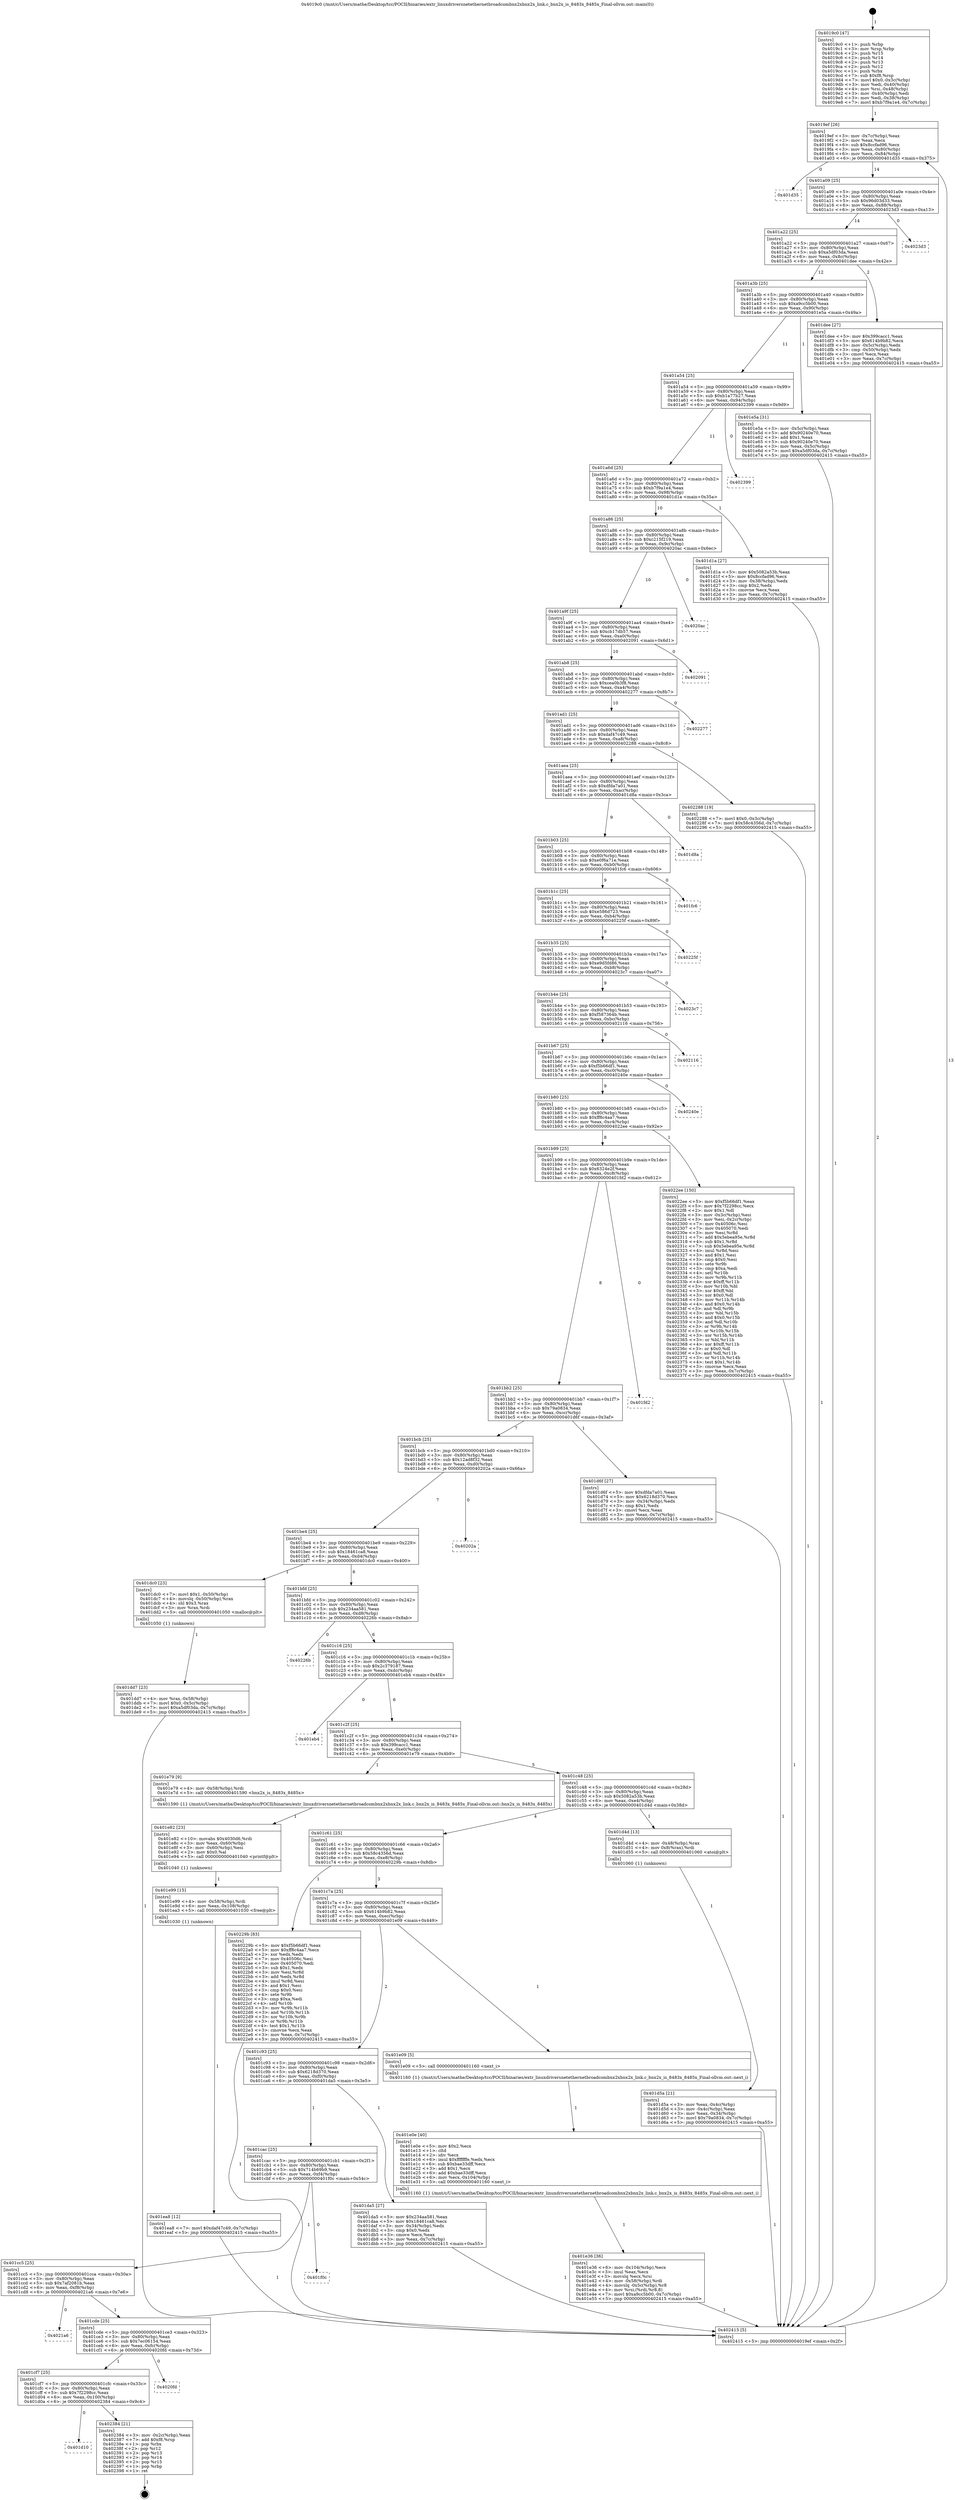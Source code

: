digraph "0x4019c0" {
  label = "0x4019c0 (/mnt/c/Users/mathe/Desktop/tcc/POCII/binaries/extr_linuxdriversnetethernetbroadcombnx2xbnx2x_link.c_bnx2x_is_8483x_8485x_Final-ollvm.out::main(0))"
  labelloc = "t"
  node[shape=record]

  Entry [label="",width=0.3,height=0.3,shape=circle,fillcolor=black,style=filled]
  "0x4019ef" [label="{
     0x4019ef [26]\l
     | [instrs]\l
     &nbsp;&nbsp;0x4019ef \<+3\>: mov -0x7c(%rbp),%eax\l
     &nbsp;&nbsp;0x4019f2 \<+2\>: mov %eax,%ecx\l
     &nbsp;&nbsp;0x4019f4 \<+6\>: sub $0x8ccfad96,%ecx\l
     &nbsp;&nbsp;0x4019fa \<+3\>: mov %eax,-0x80(%rbp)\l
     &nbsp;&nbsp;0x4019fd \<+6\>: mov %ecx,-0x84(%rbp)\l
     &nbsp;&nbsp;0x401a03 \<+6\>: je 0000000000401d35 \<main+0x375\>\l
  }"]
  "0x401d35" [label="{
     0x401d35\l
  }", style=dashed]
  "0x401a09" [label="{
     0x401a09 [25]\l
     | [instrs]\l
     &nbsp;&nbsp;0x401a09 \<+5\>: jmp 0000000000401a0e \<main+0x4e\>\l
     &nbsp;&nbsp;0x401a0e \<+3\>: mov -0x80(%rbp),%eax\l
     &nbsp;&nbsp;0x401a11 \<+5\>: sub $0x96d03d33,%eax\l
     &nbsp;&nbsp;0x401a16 \<+6\>: mov %eax,-0x88(%rbp)\l
     &nbsp;&nbsp;0x401a1c \<+6\>: je 00000000004023d3 \<main+0xa13\>\l
  }"]
  Exit [label="",width=0.3,height=0.3,shape=circle,fillcolor=black,style=filled,peripheries=2]
  "0x4023d3" [label="{
     0x4023d3\l
  }", style=dashed]
  "0x401a22" [label="{
     0x401a22 [25]\l
     | [instrs]\l
     &nbsp;&nbsp;0x401a22 \<+5\>: jmp 0000000000401a27 \<main+0x67\>\l
     &nbsp;&nbsp;0x401a27 \<+3\>: mov -0x80(%rbp),%eax\l
     &nbsp;&nbsp;0x401a2a \<+5\>: sub $0xa5df03da,%eax\l
     &nbsp;&nbsp;0x401a2f \<+6\>: mov %eax,-0x8c(%rbp)\l
     &nbsp;&nbsp;0x401a35 \<+6\>: je 0000000000401dee \<main+0x42e\>\l
  }"]
  "0x401d10" [label="{
     0x401d10\l
  }", style=dashed]
  "0x401dee" [label="{
     0x401dee [27]\l
     | [instrs]\l
     &nbsp;&nbsp;0x401dee \<+5\>: mov $0x399cacc1,%eax\l
     &nbsp;&nbsp;0x401df3 \<+5\>: mov $0x614b9b82,%ecx\l
     &nbsp;&nbsp;0x401df8 \<+3\>: mov -0x5c(%rbp),%edx\l
     &nbsp;&nbsp;0x401dfb \<+3\>: cmp -0x50(%rbp),%edx\l
     &nbsp;&nbsp;0x401dfe \<+3\>: cmovl %ecx,%eax\l
     &nbsp;&nbsp;0x401e01 \<+3\>: mov %eax,-0x7c(%rbp)\l
     &nbsp;&nbsp;0x401e04 \<+5\>: jmp 0000000000402415 \<main+0xa55\>\l
  }"]
  "0x401a3b" [label="{
     0x401a3b [25]\l
     | [instrs]\l
     &nbsp;&nbsp;0x401a3b \<+5\>: jmp 0000000000401a40 \<main+0x80\>\l
     &nbsp;&nbsp;0x401a40 \<+3\>: mov -0x80(%rbp),%eax\l
     &nbsp;&nbsp;0x401a43 \<+5\>: sub $0xa9cc5b00,%eax\l
     &nbsp;&nbsp;0x401a48 \<+6\>: mov %eax,-0x90(%rbp)\l
     &nbsp;&nbsp;0x401a4e \<+6\>: je 0000000000401e5a \<main+0x49a\>\l
  }"]
  "0x402384" [label="{
     0x402384 [21]\l
     | [instrs]\l
     &nbsp;&nbsp;0x402384 \<+3\>: mov -0x2c(%rbp),%eax\l
     &nbsp;&nbsp;0x402387 \<+7\>: add $0xf8,%rsp\l
     &nbsp;&nbsp;0x40238e \<+1\>: pop %rbx\l
     &nbsp;&nbsp;0x40238f \<+2\>: pop %r12\l
     &nbsp;&nbsp;0x402391 \<+2\>: pop %r13\l
     &nbsp;&nbsp;0x402393 \<+2\>: pop %r14\l
     &nbsp;&nbsp;0x402395 \<+2\>: pop %r15\l
     &nbsp;&nbsp;0x402397 \<+1\>: pop %rbp\l
     &nbsp;&nbsp;0x402398 \<+1\>: ret\l
  }"]
  "0x401e5a" [label="{
     0x401e5a [31]\l
     | [instrs]\l
     &nbsp;&nbsp;0x401e5a \<+3\>: mov -0x5c(%rbp),%eax\l
     &nbsp;&nbsp;0x401e5d \<+5\>: add $0x90240e70,%eax\l
     &nbsp;&nbsp;0x401e62 \<+3\>: add $0x1,%eax\l
     &nbsp;&nbsp;0x401e65 \<+5\>: sub $0x90240e70,%eax\l
     &nbsp;&nbsp;0x401e6a \<+3\>: mov %eax,-0x5c(%rbp)\l
     &nbsp;&nbsp;0x401e6d \<+7\>: movl $0xa5df03da,-0x7c(%rbp)\l
     &nbsp;&nbsp;0x401e74 \<+5\>: jmp 0000000000402415 \<main+0xa55\>\l
  }"]
  "0x401a54" [label="{
     0x401a54 [25]\l
     | [instrs]\l
     &nbsp;&nbsp;0x401a54 \<+5\>: jmp 0000000000401a59 \<main+0x99\>\l
     &nbsp;&nbsp;0x401a59 \<+3\>: mov -0x80(%rbp),%eax\l
     &nbsp;&nbsp;0x401a5c \<+5\>: sub $0xb1a77b27,%eax\l
     &nbsp;&nbsp;0x401a61 \<+6\>: mov %eax,-0x94(%rbp)\l
     &nbsp;&nbsp;0x401a67 \<+6\>: je 0000000000402399 \<main+0x9d9\>\l
  }"]
  "0x401cf7" [label="{
     0x401cf7 [25]\l
     | [instrs]\l
     &nbsp;&nbsp;0x401cf7 \<+5\>: jmp 0000000000401cfc \<main+0x33c\>\l
     &nbsp;&nbsp;0x401cfc \<+3\>: mov -0x80(%rbp),%eax\l
     &nbsp;&nbsp;0x401cff \<+5\>: sub $0x7f2298cc,%eax\l
     &nbsp;&nbsp;0x401d04 \<+6\>: mov %eax,-0x100(%rbp)\l
     &nbsp;&nbsp;0x401d0a \<+6\>: je 0000000000402384 \<main+0x9c4\>\l
  }"]
  "0x402399" [label="{
     0x402399\l
  }", style=dashed]
  "0x401a6d" [label="{
     0x401a6d [25]\l
     | [instrs]\l
     &nbsp;&nbsp;0x401a6d \<+5\>: jmp 0000000000401a72 \<main+0xb2\>\l
     &nbsp;&nbsp;0x401a72 \<+3\>: mov -0x80(%rbp),%eax\l
     &nbsp;&nbsp;0x401a75 \<+5\>: sub $0xb7f9a1e4,%eax\l
     &nbsp;&nbsp;0x401a7a \<+6\>: mov %eax,-0x98(%rbp)\l
     &nbsp;&nbsp;0x401a80 \<+6\>: je 0000000000401d1a \<main+0x35a\>\l
  }"]
  "0x4020fd" [label="{
     0x4020fd\l
  }", style=dashed]
  "0x401d1a" [label="{
     0x401d1a [27]\l
     | [instrs]\l
     &nbsp;&nbsp;0x401d1a \<+5\>: mov $0x5082a53b,%eax\l
     &nbsp;&nbsp;0x401d1f \<+5\>: mov $0x8ccfad96,%ecx\l
     &nbsp;&nbsp;0x401d24 \<+3\>: mov -0x38(%rbp),%edx\l
     &nbsp;&nbsp;0x401d27 \<+3\>: cmp $0x2,%edx\l
     &nbsp;&nbsp;0x401d2a \<+3\>: cmovne %ecx,%eax\l
     &nbsp;&nbsp;0x401d2d \<+3\>: mov %eax,-0x7c(%rbp)\l
     &nbsp;&nbsp;0x401d30 \<+5\>: jmp 0000000000402415 \<main+0xa55\>\l
  }"]
  "0x401a86" [label="{
     0x401a86 [25]\l
     | [instrs]\l
     &nbsp;&nbsp;0x401a86 \<+5\>: jmp 0000000000401a8b \<main+0xcb\>\l
     &nbsp;&nbsp;0x401a8b \<+3\>: mov -0x80(%rbp),%eax\l
     &nbsp;&nbsp;0x401a8e \<+5\>: sub $0xc215f219,%eax\l
     &nbsp;&nbsp;0x401a93 \<+6\>: mov %eax,-0x9c(%rbp)\l
     &nbsp;&nbsp;0x401a99 \<+6\>: je 00000000004020ac \<main+0x6ec\>\l
  }"]
  "0x402415" [label="{
     0x402415 [5]\l
     | [instrs]\l
     &nbsp;&nbsp;0x402415 \<+5\>: jmp 00000000004019ef \<main+0x2f\>\l
  }"]
  "0x4019c0" [label="{
     0x4019c0 [47]\l
     | [instrs]\l
     &nbsp;&nbsp;0x4019c0 \<+1\>: push %rbp\l
     &nbsp;&nbsp;0x4019c1 \<+3\>: mov %rsp,%rbp\l
     &nbsp;&nbsp;0x4019c4 \<+2\>: push %r15\l
     &nbsp;&nbsp;0x4019c6 \<+2\>: push %r14\l
     &nbsp;&nbsp;0x4019c8 \<+2\>: push %r13\l
     &nbsp;&nbsp;0x4019ca \<+2\>: push %r12\l
     &nbsp;&nbsp;0x4019cc \<+1\>: push %rbx\l
     &nbsp;&nbsp;0x4019cd \<+7\>: sub $0xf8,%rsp\l
     &nbsp;&nbsp;0x4019d4 \<+7\>: movl $0x0,-0x3c(%rbp)\l
     &nbsp;&nbsp;0x4019db \<+3\>: mov %edi,-0x40(%rbp)\l
     &nbsp;&nbsp;0x4019de \<+4\>: mov %rsi,-0x48(%rbp)\l
     &nbsp;&nbsp;0x4019e2 \<+3\>: mov -0x40(%rbp),%edi\l
     &nbsp;&nbsp;0x4019e5 \<+3\>: mov %edi,-0x38(%rbp)\l
     &nbsp;&nbsp;0x4019e8 \<+7\>: movl $0xb7f9a1e4,-0x7c(%rbp)\l
  }"]
  "0x401cde" [label="{
     0x401cde [25]\l
     | [instrs]\l
     &nbsp;&nbsp;0x401cde \<+5\>: jmp 0000000000401ce3 \<main+0x323\>\l
     &nbsp;&nbsp;0x401ce3 \<+3\>: mov -0x80(%rbp),%eax\l
     &nbsp;&nbsp;0x401ce6 \<+5\>: sub $0x7ec06154,%eax\l
     &nbsp;&nbsp;0x401ceb \<+6\>: mov %eax,-0xfc(%rbp)\l
     &nbsp;&nbsp;0x401cf1 \<+6\>: je 00000000004020fd \<main+0x73d\>\l
  }"]
  "0x4020ac" [label="{
     0x4020ac\l
  }", style=dashed]
  "0x401a9f" [label="{
     0x401a9f [25]\l
     | [instrs]\l
     &nbsp;&nbsp;0x401a9f \<+5\>: jmp 0000000000401aa4 \<main+0xe4\>\l
     &nbsp;&nbsp;0x401aa4 \<+3\>: mov -0x80(%rbp),%eax\l
     &nbsp;&nbsp;0x401aa7 \<+5\>: sub $0xcb17db57,%eax\l
     &nbsp;&nbsp;0x401aac \<+6\>: mov %eax,-0xa0(%rbp)\l
     &nbsp;&nbsp;0x401ab2 \<+6\>: je 0000000000402091 \<main+0x6d1\>\l
  }"]
  "0x4021a6" [label="{
     0x4021a6\l
  }", style=dashed]
  "0x402091" [label="{
     0x402091\l
  }", style=dashed]
  "0x401ab8" [label="{
     0x401ab8 [25]\l
     | [instrs]\l
     &nbsp;&nbsp;0x401ab8 \<+5\>: jmp 0000000000401abd \<main+0xfd\>\l
     &nbsp;&nbsp;0x401abd \<+3\>: mov -0x80(%rbp),%eax\l
     &nbsp;&nbsp;0x401ac0 \<+5\>: sub $0xcea0b3f8,%eax\l
     &nbsp;&nbsp;0x401ac5 \<+6\>: mov %eax,-0xa4(%rbp)\l
     &nbsp;&nbsp;0x401acb \<+6\>: je 0000000000402277 \<main+0x8b7\>\l
  }"]
  "0x401cc5" [label="{
     0x401cc5 [25]\l
     | [instrs]\l
     &nbsp;&nbsp;0x401cc5 \<+5\>: jmp 0000000000401cca \<main+0x30a\>\l
     &nbsp;&nbsp;0x401cca \<+3\>: mov -0x80(%rbp),%eax\l
     &nbsp;&nbsp;0x401ccd \<+5\>: sub $0x7af2081b,%eax\l
     &nbsp;&nbsp;0x401cd2 \<+6\>: mov %eax,-0xf8(%rbp)\l
     &nbsp;&nbsp;0x401cd8 \<+6\>: je 00000000004021a6 \<main+0x7e6\>\l
  }"]
  "0x402277" [label="{
     0x402277\l
  }", style=dashed]
  "0x401ad1" [label="{
     0x401ad1 [25]\l
     | [instrs]\l
     &nbsp;&nbsp;0x401ad1 \<+5\>: jmp 0000000000401ad6 \<main+0x116\>\l
     &nbsp;&nbsp;0x401ad6 \<+3\>: mov -0x80(%rbp),%eax\l
     &nbsp;&nbsp;0x401ad9 \<+5\>: sub $0xdaf47c49,%eax\l
     &nbsp;&nbsp;0x401ade \<+6\>: mov %eax,-0xa8(%rbp)\l
     &nbsp;&nbsp;0x401ae4 \<+6\>: je 0000000000402288 \<main+0x8c8\>\l
  }"]
  "0x401f0c" [label="{
     0x401f0c\l
  }", style=dashed]
  "0x402288" [label="{
     0x402288 [19]\l
     | [instrs]\l
     &nbsp;&nbsp;0x402288 \<+7\>: movl $0x0,-0x3c(%rbp)\l
     &nbsp;&nbsp;0x40228f \<+7\>: movl $0x58c4356d,-0x7c(%rbp)\l
     &nbsp;&nbsp;0x402296 \<+5\>: jmp 0000000000402415 \<main+0xa55\>\l
  }"]
  "0x401aea" [label="{
     0x401aea [25]\l
     | [instrs]\l
     &nbsp;&nbsp;0x401aea \<+5\>: jmp 0000000000401aef \<main+0x12f\>\l
     &nbsp;&nbsp;0x401aef \<+3\>: mov -0x80(%rbp),%eax\l
     &nbsp;&nbsp;0x401af2 \<+5\>: sub $0xdfda7a01,%eax\l
     &nbsp;&nbsp;0x401af7 \<+6\>: mov %eax,-0xac(%rbp)\l
     &nbsp;&nbsp;0x401afd \<+6\>: je 0000000000401d8a \<main+0x3ca\>\l
  }"]
  "0x401ea8" [label="{
     0x401ea8 [12]\l
     | [instrs]\l
     &nbsp;&nbsp;0x401ea8 \<+7\>: movl $0xdaf47c49,-0x7c(%rbp)\l
     &nbsp;&nbsp;0x401eaf \<+5\>: jmp 0000000000402415 \<main+0xa55\>\l
  }"]
  "0x401d8a" [label="{
     0x401d8a\l
  }", style=dashed]
  "0x401b03" [label="{
     0x401b03 [25]\l
     | [instrs]\l
     &nbsp;&nbsp;0x401b03 \<+5\>: jmp 0000000000401b08 \<main+0x148\>\l
     &nbsp;&nbsp;0x401b08 \<+3\>: mov -0x80(%rbp),%eax\l
     &nbsp;&nbsp;0x401b0b \<+5\>: sub $0xe0f6a71e,%eax\l
     &nbsp;&nbsp;0x401b10 \<+6\>: mov %eax,-0xb0(%rbp)\l
     &nbsp;&nbsp;0x401b16 \<+6\>: je 0000000000401fc6 \<main+0x606\>\l
  }"]
  "0x401e99" [label="{
     0x401e99 [15]\l
     | [instrs]\l
     &nbsp;&nbsp;0x401e99 \<+4\>: mov -0x58(%rbp),%rdi\l
     &nbsp;&nbsp;0x401e9d \<+6\>: mov %eax,-0x108(%rbp)\l
     &nbsp;&nbsp;0x401ea3 \<+5\>: call 0000000000401030 \<free@plt\>\l
     | [calls]\l
     &nbsp;&nbsp;0x401030 \{1\} (unknown)\l
  }"]
  "0x401fc6" [label="{
     0x401fc6\l
  }", style=dashed]
  "0x401b1c" [label="{
     0x401b1c [25]\l
     | [instrs]\l
     &nbsp;&nbsp;0x401b1c \<+5\>: jmp 0000000000401b21 \<main+0x161\>\l
     &nbsp;&nbsp;0x401b21 \<+3\>: mov -0x80(%rbp),%eax\l
     &nbsp;&nbsp;0x401b24 \<+5\>: sub $0xe586d723,%eax\l
     &nbsp;&nbsp;0x401b29 \<+6\>: mov %eax,-0xb4(%rbp)\l
     &nbsp;&nbsp;0x401b2f \<+6\>: je 000000000040225f \<main+0x89f\>\l
  }"]
  "0x401e82" [label="{
     0x401e82 [23]\l
     | [instrs]\l
     &nbsp;&nbsp;0x401e82 \<+10\>: movabs $0x4030d6,%rdi\l
     &nbsp;&nbsp;0x401e8c \<+3\>: mov %eax,-0x60(%rbp)\l
     &nbsp;&nbsp;0x401e8f \<+3\>: mov -0x60(%rbp),%esi\l
     &nbsp;&nbsp;0x401e92 \<+2\>: mov $0x0,%al\l
     &nbsp;&nbsp;0x401e94 \<+5\>: call 0000000000401040 \<printf@plt\>\l
     | [calls]\l
     &nbsp;&nbsp;0x401040 \{1\} (unknown)\l
  }"]
  "0x40225f" [label="{
     0x40225f\l
  }", style=dashed]
  "0x401b35" [label="{
     0x401b35 [25]\l
     | [instrs]\l
     &nbsp;&nbsp;0x401b35 \<+5\>: jmp 0000000000401b3a \<main+0x17a\>\l
     &nbsp;&nbsp;0x401b3a \<+3\>: mov -0x80(%rbp),%eax\l
     &nbsp;&nbsp;0x401b3d \<+5\>: sub $0xe9d5fd86,%eax\l
     &nbsp;&nbsp;0x401b42 \<+6\>: mov %eax,-0xb8(%rbp)\l
     &nbsp;&nbsp;0x401b48 \<+6\>: je 00000000004023c7 \<main+0xa07\>\l
  }"]
  "0x401e36" [label="{
     0x401e36 [36]\l
     | [instrs]\l
     &nbsp;&nbsp;0x401e36 \<+6\>: mov -0x104(%rbp),%ecx\l
     &nbsp;&nbsp;0x401e3c \<+3\>: imul %eax,%ecx\l
     &nbsp;&nbsp;0x401e3f \<+3\>: movslq %ecx,%rsi\l
     &nbsp;&nbsp;0x401e42 \<+4\>: mov -0x58(%rbp),%rdi\l
     &nbsp;&nbsp;0x401e46 \<+4\>: movslq -0x5c(%rbp),%r8\l
     &nbsp;&nbsp;0x401e4a \<+4\>: mov %rsi,(%rdi,%r8,8)\l
     &nbsp;&nbsp;0x401e4e \<+7\>: movl $0xa9cc5b00,-0x7c(%rbp)\l
     &nbsp;&nbsp;0x401e55 \<+5\>: jmp 0000000000402415 \<main+0xa55\>\l
  }"]
  "0x4023c7" [label="{
     0x4023c7\l
  }", style=dashed]
  "0x401b4e" [label="{
     0x401b4e [25]\l
     | [instrs]\l
     &nbsp;&nbsp;0x401b4e \<+5\>: jmp 0000000000401b53 \<main+0x193\>\l
     &nbsp;&nbsp;0x401b53 \<+3\>: mov -0x80(%rbp),%eax\l
     &nbsp;&nbsp;0x401b56 \<+5\>: sub $0xf587364b,%eax\l
     &nbsp;&nbsp;0x401b5b \<+6\>: mov %eax,-0xbc(%rbp)\l
     &nbsp;&nbsp;0x401b61 \<+6\>: je 0000000000402116 \<main+0x756\>\l
  }"]
  "0x401e0e" [label="{
     0x401e0e [40]\l
     | [instrs]\l
     &nbsp;&nbsp;0x401e0e \<+5\>: mov $0x2,%ecx\l
     &nbsp;&nbsp;0x401e13 \<+1\>: cltd\l
     &nbsp;&nbsp;0x401e14 \<+2\>: idiv %ecx\l
     &nbsp;&nbsp;0x401e16 \<+6\>: imul $0xfffffffe,%edx,%ecx\l
     &nbsp;&nbsp;0x401e1c \<+6\>: sub $0xbae33dff,%ecx\l
     &nbsp;&nbsp;0x401e22 \<+3\>: add $0x1,%ecx\l
     &nbsp;&nbsp;0x401e25 \<+6\>: add $0xbae33dff,%ecx\l
     &nbsp;&nbsp;0x401e2b \<+6\>: mov %ecx,-0x104(%rbp)\l
     &nbsp;&nbsp;0x401e31 \<+5\>: call 0000000000401160 \<next_i\>\l
     | [calls]\l
     &nbsp;&nbsp;0x401160 \{1\} (/mnt/c/Users/mathe/Desktop/tcc/POCII/binaries/extr_linuxdriversnetethernetbroadcombnx2xbnx2x_link.c_bnx2x_is_8483x_8485x_Final-ollvm.out::next_i)\l
  }"]
  "0x402116" [label="{
     0x402116\l
  }", style=dashed]
  "0x401b67" [label="{
     0x401b67 [25]\l
     | [instrs]\l
     &nbsp;&nbsp;0x401b67 \<+5\>: jmp 0000000000401b6c \<main+0x1ac\>\l
     &nbsp;&nbsp;0x401b6c \<+3\>: mov -0x80(%rbp),%eax\l
     &nbsp;&nbsp;0x401b6f \<+5\>: sub $0xf5b66df1,%eax\l
     &nbsp;&nbsp;0x401b74 \<+6\>: mov %eax,-0xc0(%rbp)\l
     &nbsp;&nbsp;0x401b7a \<+6\>: je 000000000040240e \<main+0xa4e\>\l
  }"]
  "0x401dd7" [label="{
     0x401dd7 [23]\l
     | [instrs]\l
     &nbsp;&nbsp;0x401dd7 \<+4\>: mov %rax,-0x58(%rbp)\l
     &nbsp;&nbsp;0x401ddb \<+7\>: movl $0x0,-0x5c(%rbp)\l
     &nbsp;&nbsp;0x401de2 \<+7\>: movl $0xa5df03da,-0x7c(%rbp)\l
     &nbsp;&nbsp;0x401de9 \<+5\>: jmp 0000000000402415 \<main+0xa55\>\l
  }"]
  "0x40240e" [label="{
     0x40240e\l
  }", style=dashed]
  "0x401b80" [label="{
     0x401b80 [25]\l
     | [instrs]\l
     &nbsp;&nbsp;0x401b80 \<+5\>: jmp 0000000000401b85 \<main+0x1c5\>\l
     &nbsp;&nbsp;0x401b85 \<+3\>: mov -0x80(%rbp),%eax\l
     &nbsp;&nbsp;0x401b88 \<+5\>: sub $0xff8c4aa7,%eax\l
     &nbsp;&nbsp;0x401b8d \<+6\>: mov %eax,-0xc4(%rbp)\l
     &nbsp;&nbsp;0x401b93 \<+6\>: je 00000000004022ee \<main+0x92e\>\l
  }"]
  "0x401cac" [label="{
     0x401cac [25]\l
     | [instrs]\l
     &nbsp;&nbsp;0x401cac \<+5\>: jmp 0000000000401cb1 \<main+0x2f1\>\l
     &nbsp;&nbsp;0x401cb1 \<+3\>: mov -0x80(%rbp),%eax\l
     &nbsp;&nbsp;0x401cb4 \<+5\>: sub $0x714b69b9,%eax\l
     &nbsp;&nbsp;0x401cb9 \<+6\>: mov %eax,-0xf4(%rbp)\l
     &nbsp;&nbsp;0x401cbf \<+6\>: je 0000000000401f0c \<main+0x54c\>\l
  }"]
  "0x4022ee" [label="{
     0x4022ee [150]\l
     | [instrs]\l
     &nbsp;&nbsp;0x4022ee \<+5\>: mov $0xf5b66df1,%eax\l
     &nbsp;&nbsp;0x4022f3 \<+5\>: mov $0x7f2298cc,%ecx\l
     &nbsp;&nbsp;0x4022f8 \<+2\>: mov $0x1,%dl\l
     &nbsp;&nbsp;0x4022fa \<+3\>: mov -0x3c(%rbp),%esi\l
     &nbsp;&nbsp;0x4022fd \<+3\>: mov %esi,-0x2c(%rbp)\l
     &nbsp;&nbsp;0x402300 \<+7\>: mov 0x40506c,%esi\l
     &nbsp;&nbsp;0x402307 \<+7\>: mov 0x405070,%edi\l
     &nbsp;&nbsp;0x40230e \<+3\>: mov %esi,%r8d\l
     &nbsp;&nbsp;0x402311 \<+7\>: add $0x5ebea95e,%r8d\l
     &nbsp;&nbsp;0x402318 \<+4\>: sub $0x1,%r8d\l
     &nbsp;&nbsp;0x40231c \<+7\>: sub $0x5ebea95e,%r8d\l
     &nbsp;&nbsp;0x402323 \<+4\>: imul %r8d,%esi\l
     &nbsp;&nbsp;0x402327 \<+3\>: and $0x1,%esi\l
     &nbsp;&nbsp;0x40232a \<+3\>: cmp $0x0,%esi\l
     &nbsp;&nbsp;0x40232d \<+4\>: sete %r9b\l
     &nbsp;&nbsp;0x402331 \<+3\>: cmp $0xa,%edi\l
     &nbsp;&nbsp;0x402334 \<+4\>: setl %r10b\l
     &nbsp;&nbsp;0x402338 \<+3\>: mov %r9b,%r11b\l
     &nbsp;&nbsp;0x40233b \<+4\>: xor $0xff,%r11b\l
     &nbsp;&nbsp;0x40233f \<+3\>: mov %r10b,%bl\l
     &nbsp;&nbsp;0x402342 \<+3\>: xor $0xff,%bl\l
     &nbsp;&nbsp;0x402345 \<+3\>: xor $0x0,%dl\l
     &nbsp;&nbsp;0x402348 \<+3\>: mov %r11b,%r14b\l
     &nbsp;&nbsp;0x40234b \<+4\>: and $0x0,%r14b\l
     &nbsp;&nbsp;0x40234f \<+3\>: and %dl,%r9b\l
     &nbsp;&nbsp;0x402352 \<+3\>: mov %bl,%r15b\l
     &nbsp;&nbsp;0x402355 \<+4\>: and $0x0,%r15b\l
     &nbsp;&nbsp;0x402359 \<+3\>: and %dl,%r10b\l
     &nbsp;&nbsp;0x40235c \<+3\>: or %r9b,%r14b\l
     &nbsp;&nbsp;0x40235f \<+3\>: or %r10b,%r15b\l
     &nbsp;&nbsp;0x402362 \<+3\>: xor %r15b,%r14b\l
     &nbsp;&nbsp;0x402365 \<+3\>: or %bl,%r11b\l
     &nbsp;&nbsp;0x402368 \<+4\>: xor $0xff,%r11b\l
     &nbsp;&nbsp;0x40236c \<+3\>: or $0x0,%dl\l
     &nbsp;&nbsp;0x40236f \<+3\>: and %dl,%r11b\l
     &nbsp;&nbsp;0x402372 \<+3\>: or %r11b,%r14b\l
     &nbsp;&nbsp;0x402375 \<+4\>: test $0x1,%r14b\l
     &nbsp;&nbsp;0x402379 \<+3\>: cmovne %ecx,%eax\l
     &nbsp;&nbsp;0x40237c \<+3\>: mov %eax,-0x7c(%rbp)\l
     &nbsp;&nbsp;0x40237f \<+5\>: jmp 0000000000402415 \<main+0xa55\>\l
  }"]
  "0x401b99" [label="{
     0x401b99 [25]\l
     | [instrs]\l
     &nbsp;&nbsp;0x401b99 \<+5\>: jmp 0000000000401b9e \<main+0x1de\>\l
     &nbsp;&nbsp;0x401b9e \<+3\>: mov -0x80(%rbp),%eax\l
     &nbsp;&nbsp;0x401ba1 \<+5\>: sub $0x6324e2f,%eax\l
     &nbsp;&nbsp;0x401ba6 \<+6\>: mov %eax,-0xc8(%rbp)\l
     &nbsp;&nbsp;0x401bac \<+6\>: je 0000000000401fd2 \<main+0x612\>\l
  }"]
  "0x401da5" [label="{
     0x401da5 [27]\l
     | [instrs]\l
     &nbsp;&nbsp;0x401da5 \<+5\>: mov $0x234aa581,%eax\l
     &nbsp;&nbsp;0x401daa \<+5\>: mov $0x18461ca8,%ecx\l
     &nbsp;&nbsp;0x401daf \<+3\>: mov -0x34(%rbp),%edx\l
     &nbsp;&nbsp;0x401db2 \<+3\>: cmp $0x0,%edx\l
     &nbsp;&nbsp;0x401db5 \<+3\>: cmove %ecx,%eax\l
     &nbsp;&nbsp;0x401db8 \<+3\>: mov %eax,-0x7c(%rbp)\l
     &nbsp;&nbsp;0x401dbb \<+5\>: jmp 0000000000402415 \<main+0xa55\>\l
  }"]
  "0x401fd2" [label="{
     0x401fd2\l
  }", style=dashed]
  "0x401bb2" [label="{
     0x401bb2 [25]\l
     | [instrs]\l
     &nbsp;&nbsp;0x401bb2 \<+5\>: jmp 0000000000401bb7 \<main+0x1f7\>\l
     &nbsp;&nbsp;0x401bb7 \<+3\>: mov -0x80(%rbp),%eax\l
     &nbsp;&nbsp;0x401bba \<+5\>: sub $0x79a0834,%eax\l
     &nbsp;&nbsp;0x401bbf \<+6\>: mov %eax,-0xcc(%rbp)\l
     &nbsp;&nbsp;0x401bc5 \<+6\>: je 0000000000401d6f \<main+0x3af\>\l
  }"]
  "0x401c93" [label="{
     0x401c93 [25]\l
     | [instrs]\l
     &nbsp;&nbsp;0x401c93 \<+5\>: jmp 0000000000401c98 \<main+0x2d8\>\l
     &nbsp;&nbsp;0x401c98 \<+3\>: mov -0x80(%rbp),%eax\l
     &nbsp;&nbsp;0x401c9b \<+5\>: sub $0x6218d370,%eax\l
     &nbsp;&nbsp;0x401ca0 \<+6\>: mov %eax,-0xf0(%rbp)\l
     &nbsp;&nbsp;0x401ca6 \<+6\>: je 0000000000401da5 \<main+0x3e5\>\l
  }"]
  "0x401d6f" [label="{
     0x401d6f [27]\l
     | [instrs]\l
     &nbsp;&nbsp;0x401d6f \<+5\>: mov $0xdfda7a01,%eax\l
     &nbsp;&nbsp;0x401d74 \<+5\>: mov $0x6218d370,%ecx\l
     &nbsp;&nbsp;0x401d79 \<+3\>: mov -0x34(%rbp),%edx\l
     &nbsp;&nbsp;0x401d7c \<+3\>: cmp $0x1,%edx\l
     &nbsp;&nbsp;0x401d7f \<+3\>: cmovl %ecx,%eax\l
     &nbsp;&nbsp;0x401d82 \<+3\>: mov %eax,-0x7c(%rbp)\l
     &nbsp;&nbsp;0x401d85 \<+5\>: jmp 0000000000402415 \<main+0xa55\>\l
  }"]
  "0x401bcb" [label="{
     0x401bcb [25]\l
     | [instrs]\l
     &nbsp;&nbsp;0x401bcb \<+5\>: jmp 0000000000401bd0 \<main+0x210\>\l
     &nbsp;&nbsp;0x401bd0 \<+3\>: mov -0x80(%rbp),%eax\l
     &nbsp;&nbsp;0x401bd3 \<+5\>: sub $0x12ad8f32,%eax\l
     &nbsp;&nbsp;0x401bd8 \<+6\>: mov %eax,-0xd0(%rbp)\l
     &nbsp;&nbsp;0x401bde \<+6\>: je 000000000040202a \<main+0x66a\>\l
  }"]
  "0x401e09" [label="{
     0x401e09 [5]\l
     | [instrs]\l
     &nbsp;&nbsp;0x401e09 \<+5\>: call 0000000000401160 \<next_i\>\l
     | [calls]\l
     &nbsp;&nbsp;0x401160 \{1\} (/mnt/c/Users/mathe/Desktop/tcc/POCII/binaries/extr_linuxdriversnetethernetbroadcombnx2xbnx2x_link.c_bnx2x_is_8483x_8485x_Final-ollvm.out::next_i)\l
  }"]
  "0x40202a" [label="{
     0x40202a\l
  }", style=dashed]
  "0x401be4" [label="{
     0x401be4 [25]\l
     | [instrs]\l
     &nbsp;&nbsp;0x401be4 \<+5\>: jmp 0000000000401be9 \<main+0x229\>\l
     &nbsp;&nbsp;0x401be9 \<+3\>: mov -0x80(%rbp),%eax\l
     &nbsp;&nbsp;0x401bec \<+5\>: sub $0x18461ca8,%eax\l
     &nbsp;&nbsp;0x401bf1 \<+6\>: mov %eax,-0xd4(%rbp)\l
     &nbsp;&nbsp;0x401bf7 \<+6\>: je 0000000000401dc0 \<main+0x400\>\l
  }"]
  "0x401c7a" [label="{
     0x401c7a [25]\l
     | [instrs]\l
     &nbsp;&nbsp;0x401c7a \<+5\>: jmp 0000000000401c7f \<main+0x2bf\>\l
     &nbsp;&nbsp;0x401c7f \<+3\>: mov -0x80(%rbp),%eax\l
     &nbsp;&nbsp;0x401c82 \<+5\>: sub $0x614b9b82,%eax\l
     &nbsp;&nbsp;0x401c87 \<+6\>: mov %eax,-0xec(%rbp)\l
     &nbsp;&nbsp;0x401c8d \<+6\>: je 0000000000401e09 \<main+0x449\>\l
  }"]
  "0x401dc0" [label="{
     0x401dc0 [23]\l
     | [instrs]\l
     &nbsp;&nbsp;0x401dc0 \<+7\>: movl $0x1,-0x50(%rbp)\l
     &nbsp;&nbsp;0x401dc7 \<+4\>: movslq -0x50(%rbp),%rax\l
     &nbsp;&nbsp;0x401dcb \<+4\>: shl $0x3,%rax\l
     &nbsp;&nbsp;0x401dcf \<+3\>: mov %rax,%rdi\l
     &nbsp;&nbsp;0x401dd2 \<+5\>: call 0000000000401050 \<malloc@plt\>\l
     | [calls]\l
     &nbsp;&nbsp;0x401050 \{1\} (unknown)\l
  }"]
  "0x401bfd" [label="{
     0x401bfd [25]\l
     | [instrs]\l
     &nbsp;&nbsp;0x401bfd \<+5\>: jmp 0000000000401c02 \<main+0x242\>\l
     &nbsp;&nbsp;0x401c02 \<+3\>: mov -0x80(%rbp),%eax\l
     &nbsp;&nbsp;0x401c05 \<+5\>: sub $0x234aa581,%eax\l
     &nbsp;&nbsp;0x401c0a \<+6\>: mov %eax,-0xd8(%rbp)\l
     &nbsp;&nbsp;0x401c10 \<+6\>: je 000000000040226b \<main+0x8ab\>\l
  }"]
  "0x40229b" [label="{
     0x40229b [83]\l
     | [instrs]\l
     &nbsp;&nbsp;0x40229b \<+5\>: mov $0xf5b66df1,%eax\l
     &nbsp;&nbsp;0x4022a0 \<+5\>: mov $0xff8c4aa7,%ecx\l
     &nbsp;&nbsp;0x4022a5 \<+2\>: xor %edx,%edx\l
     &nbsp;&nbsp;0x4022a7 \<+7\>: mov 0x40506c,%esi\l
     &nbsp;&nbsp;0x4022ae \<+7\>: mov 0x405070,%edi\l
     &nbsp;&nbsp;0x4022b5 \<+3\>: sub $0x1,%edx\l
     &nbsp;&nbsp;0x4022b8 \<+3\>: mov %esi,%r8d\l
     &nbsp;&nbsp;0x4022bb \<+3\>: add %edx,%r8d\l
     &nbsp;&nbsp;0x4022be \<+4\>: imul %r8d,%esi\l
     &nbsp;&nbsp;0x4022c2 \<+3\>: and $0x1,%esi\l
     &nbsp;&nbsp;0x4022c5 \<+3\>: cmp $0x0,%esi\l
     &nbsp;&nbsp;0x4022c8 \<+4\>: sete %r9b\l
     &nbsp;&nbsp;0x4022cc \<+3\>: cmp $0xa,%edi\l
     &nbsp;&nbsp;0x4022cf \<+4\>: setl %r10b\l
     &nbsp;&nbsp;0x4022d3 \<+3\>: mov %r9b,%r11b\l
     &nbsp;&nbsp;0x4022d6 \<+3\>: and %r10b,%r11b\l
     &nbsp;&nbsp;0x4022d9 \<+3\>: xor %r10b,%r9b\l
     &nbsp;&nbsp;0x4022dc \<+3\>: or %r9b,%r11b\l
     &nbsp;&nbsp;0x4022df \<+4\>: test $0x1,%r11b\l
     &nbsp;&nbsp;0x4022e3 \<+3\>: cmovne %ecx,%eax\l
     &nbsp;&nbsp;0x4022e6 \<+3\>: mov %eax,-0x7c(%rbp)\l
     &nbsp;&nbsp;0x4022e9 \<+5\>: jmp 0000000000402415 \<main+0xa55\>\l
  }"]
  "0x40226b" [label="{
     0x40226b\l
  }", style=dashed]
  "0x401c16" [label="{
     0x401c16 [25]\l
     | [instrs]\l
     &nbsp;&nbsp;0x401c16 \<+5\>: jmp 0000000000401c1b \<main+0x25b\>\l
     &nbsp;&nbsp;0x401c1b \<+3\>: mov -0x80(%rbp),%eax\l
     &nbsp;&nbsp;0x401c1e \<+5\>: sub $0x2c379187,%eax\l
     &nbsp;&nbsp;0x401c23 \<+6\>: mov %eax,-0xdc(%rbp)\l
     &nbsp;&nbsp;0x401c29 \<+6\>: je 0000000000401eb4 \<main+0x4f4\>\l
  }"]
  "0x401d5a" [label="{
     0x401d5a [21]\l
     | [instrs]\l
     &nbsp;&nbsp;0x401d5a \<+3\>: mov %eax,-0x4c(%rbp)\l
     &nbsp;&nbsp;0x401d5d \<+3\>: mov -0x4c(%rbp),%eax\l
     &nbsp;&nbsp;0x401d60 \<+3\>: mov %eax,-0x34(%rbp)\l
     &nbsp;&nbsp;0x401d63 \<+7\>: movl $0x79a0834,-0x7c(%rbp)\l
     &nbsp;&nbsp;0x401d6a \<+5\>: jmp 0000000000402415 \<main+0xa55\>\l
  }"]
  "0x401eb4" [label="{
     0x401eb4\l
  }", style=dashed]
  "0x401c2f" [label="{
     0x401c2f [25]\l
     | [instrs]\l
     &nbsp;&nbsp;0x401c2f \<+5\>: jmp 0000000000401c34 \<main+0x274\>\l
     &nbsp;&nbsp;0x401c34 \<+3\>: mov -0x80(%rbp),%eax\l
     &nbsp;&nbsp;0x401c37 \<+5\>: sub $0x399cacc1,%eax\l
     &nbsp;&nbsp;0x401c3c \<+6\>: mov %eax,-0xe0(%rbp)\l
     &nbsp;&nbsp;0x401c42 \<+6\>: je 0000000000401e79 \<main+0x4b9\>\l
  }"]
  "0x401c61" [label="{
     0x401c61 [25]\l
     | [instrs]\l
     &nbsp;&nbsp;0x401c61 \<+5\>: jmp 0000000000401c66 \<main+0x2a6\>\l
     &nbsp;&nbsp;0x401c66 \<+3\>: mov -0x80(%rbp),%eax\l
     &nbsp;&nbsp;0x401c69 \<+5\>: sub $0x58c4356d,%eax\l
     &nbsp;&nbsp;0x401c6e \<+6\>: mov %eax,-0xe8(%rbp)\l
     &nbsp;&nbsp;0x401c74 \<+6\>: je 000000000040229b \<main+0x8db\>\l
  }"]
  "0x401e79" [label="{
     0x401e79 [9]\l
     | [instrs]\l
     &nbsp;&nbsp;0x401e79 \<+4\>: mov -0x58(%rbp),%rdi\l
     &nbsp;&nbsp;0x401e7d \<+5\>: call 0000000000401590 \<bnx2x_is_8483x_8485x\>\l
     | [calls]\l
     &nbsp;&nbsp;0x401590 \{1\} (/mnt/c/Users/mathe/Desktop/tcc/POCII/binaries/extr_linuxdriversnetethernetbroadcombnx2xbnx2x_link.c_bnx2x_is_8483x_8485x_Final-ollvm.out::bnx2x_is_8483x_8485x)\l
  }"]
  "0x401c48" [label="{
     0x401c48 [25]\l
     | [instrs]\l
     &nbsp;&nbsp;0x401c48 \<+5\>: jmp 0000000000401c4d \<main+0x28d\>\l
     &nbsp;&nbsp;0x401c4d \<+3\>: mov -0x80(%rbp),%eax\l
     &nbsp;&nbsp;0x401c50 \<+5\>: sub $0x5082a53b,%eax\l
     &nbsp;&nbsp;0x401c55 \<+6\>: mov %eax,-0xe4(%rbp)\l
     &nbsp;&nbsp;0x401c5b \<+6\>: je 0000000000401d4d \<main+0x38d\>\l
  }"]
  "0x401d4d" [label="{
     0x401d4d [13]\l
     | [instrs]\l
     &nbsp;&nbsp;0x401d4d \<+4\>: mov -0x48(%rbp),%rax\l
     &nbsp;&nbsp;0x401d51 \<+4\>: mov 0x8(%rax),%rdi\l
     &nbsp;&nbsp;0x401d55 \<+5\>: call 0000000000401060 \<atoi@plt\>\l
     | [calls]\l
     &nbsp;&nbsp;0x401060 \{1\} (unknown)\l
  }"]
  Entry -> "0x4019c0" [label=" 1"]
  "0x4019ef" -> "0x401d35" [label=" 0"]
  "0x4019ef" -> "0x401a09" [label=" 14"]
  "0x402384" -> Exit [label=" 1"]
  "0x401a09" -> "0x4023d3" [label=" 0"]
  "0x401a09" -> "0x401a22" [label=" 14"]
  "0x401cf7" -> "0x401d10" [label=" 0"]
  "0x401a22" -> "0x401dee" [label=" 2"]
  "0x401a22" -> "0x401a3b" [label=" 12"]
  "0x401cf7" -> "0x402384" [label=" 1"]
  "0x401a3b" -> "0x401e5a" [label=" 1"]
  "0x401a3b" -> "0x401a54" [label=" 11"]
  "0x401cde" -> "0x401cf7" [label=" 1"]
  "0x401a54" -> "0x402399" [label=" 0"]
  "0x401a54" -> "0x401a6d" [label=" 11"]
  "0x401cde" -> "0x4020fd" [label=" 0"]
  "0x401a6d" -> "0x401d1a" [label=" 1"]
  "0x401a6d" -> "0x401a86" [label=" 10"]
  "0x401d1a" -> "0x402415" [label=" 1"]
  "0x4019c0" -> "0x4019ef" [label=" 1"]
  "0x402415" -> "0x4019ef" [label=" 13"]
  "0x401cc5" -> "0x401cde" [label=" 1"]
  "0x401a86" -> "0x4020ac" [label=" 0"]
  "0x401a86" -> "0x401a9f" [label=" 10"]
  "0x401cc5" -> "0x4021a6" [label=" 0"]
  "0x401a9f" -> "0x402091" [label=" 0"]
  "0x401a9f" -> "0x401ab8" [label=" 10"]
  "0x401cac" -> "0x401cc5" [label=" 1"]
  "0x401ab8" -> "0x402277" [label=" 0"]
  "0x401ab8" -> "0x401ad1" [label=" 10"]
  "0x401cac" -> "0x401f0c" [label=" 0"]
  "0x401ad1" -> "0x402288" [label=" 1"]
  "0x401ad1" -> "0x401aea" [label=" 9"]
  "0x4022ee" -> "0x402415" [label=" 1"]
  "0x401aea" -> "0x401d8a" [label=" 0"]
  "0x401aea" -> "0x401b03" [label=" 9"]
  "0x40229b" -> "0x402415" [label=" 1"]
  "0x401b03" -> "0x401fc6" [label=" 0"]
  "0x401b03" -> "0x401b1c" [label=" 9"]
  "0x402288" -> "0x402415" [label=" 1"]
  "0x401b1c" -> "0x40225f" [label=" 0"]
  "0x401b1c" -> "0x401b35" [label=" 9"]
  "0x401ea8" -> "0x402415" [label=" 1"]
  "0x401b35" -> "0x4023c7" [label=" 0"]
  "0x401b35" -> "0x401b4e" [label=" 9"]
  "0x401e99" -> "0x401ea8" [label=" 1"]
  "0x401b4e" -> "0x402116" [label=" 0"]
  "0x401b4e" -> "0x401b67" [label=" 9"]
  "0x401e82" -> "0x401e99" [label=" 1"]
  "0x401b67" -> "0x40240e" [label=" 0"]
  "0x401b67" -> "0x401b80" [label=" 9"]
  "0x401e79" -> "0x401e82" [label=" 1"]
  "0x401b80" -> "0x4022ee" [label=" 1"]
  "0x401b80" -> "0x401b99" [label=" 8"]
  "0x401e5a" -> "0x402415" [label=" 1"]
  "0x401b99" -> "0x401fd2" [label=" 0"]
  "0x401b99" -> "0x401bb2" [label=" 8"]
  "0x401e36" -> "0x402415" [label=" 1"]
  "0x401bb2" -> "0x401d6f" [label=" 1"]
  "0x401bb2" -> "0x401bcb" [label=" 7"]
  "0x401e09" -> "0x401e0e" [label=" 1"]
  "0x401bcb" -> "0x40202a" [label=" 0"]
  "0x401bcb" -> "0x401be4" [label=" 7"]
  "0x401dee" -> "0x402415" [label=" 2"]
  "0x401be4" -> "0x401dc0" [label=" 1"]
  "0x401be4" -> "0x401bfd" [label=" 6"]
  "0x401dc0" -> "0x401dd7" [label=" 1"]
  "0x401bfd" -> "0x40226b" [label=" 0"]
  "0x401bfd" -> "0x401c16" [label=" 6"]
  "0x401da5" -> "0x402415" [label=" 1"]
  "0x401c16" -> "0x401eb4" [label=" 0"]
  "0x401c16" -> "0x401c2f" [label=" 6"]
  "0x401c93" -> "0x401da5" [label=" 1"]
  "0x401c2f" -> "0x401e79" [label=" 1"]
  "0x401c2f" -> "0x401c48" [label=" 5"]
  "0x401e0e" -> "0x401e36" [label=" 1"]
  "0x401c48" -> "0x401d4d" [label=" 1"]
  "0x401c48" -> "0x401c61" [label=" 4"]
  "0x401d4d" -> "0x401d5a" [label=" 1"]
  "0x401d5a" -> "0x402415" [label=" 1"]
  "0x401d6f" -> "0x402415" [label=" 1"]
  "0x401c93" -> "0x401cac" [label=" 1"]
  "0x401c61" -> "0x40229b" [label=" 1"]
  "0x401c61" -> "0x401c7a" [label=" 3"]
  "0x401dd7" -> "0x402415" [label=" 1"]
  "0x401c7a" -> "0x401e09" [label=" 1"]
  "0x401c7a" -> "0x401c93" [label=" 2"]
}
